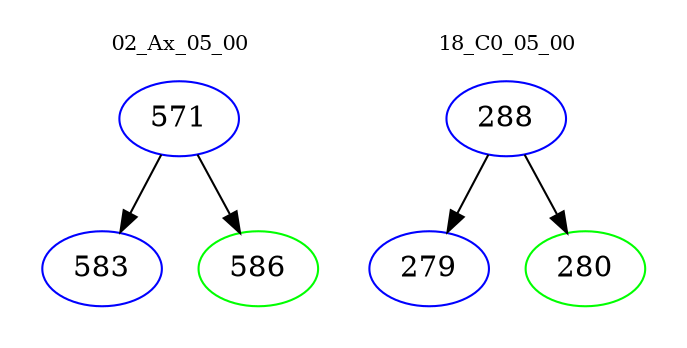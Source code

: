 digraph{
subgraph cluster_0 {
color = white
label = "02_Ax_05_00";
fontsize=10;
T0_571 [label="571", color="blue"]
T0_571 -> T0_583 [color="black"]
T0_583 [label="583", color="blue"]
T0_571 -> T0_586 [color="black"]
T0_586 [label="586", color="green"]
}
subgraph cluster_1 {
color = white
label = "18_C0_05_00";
fontsize=10;
T1_288 [label="288", color="blue"]
T1_288 -> T1_279 [color="black"]
T1_279 [label="279", color="blue"]
T1_288 -> T1_280 [color="black"]
T1_280 [label="280", color="green"]
}
}
